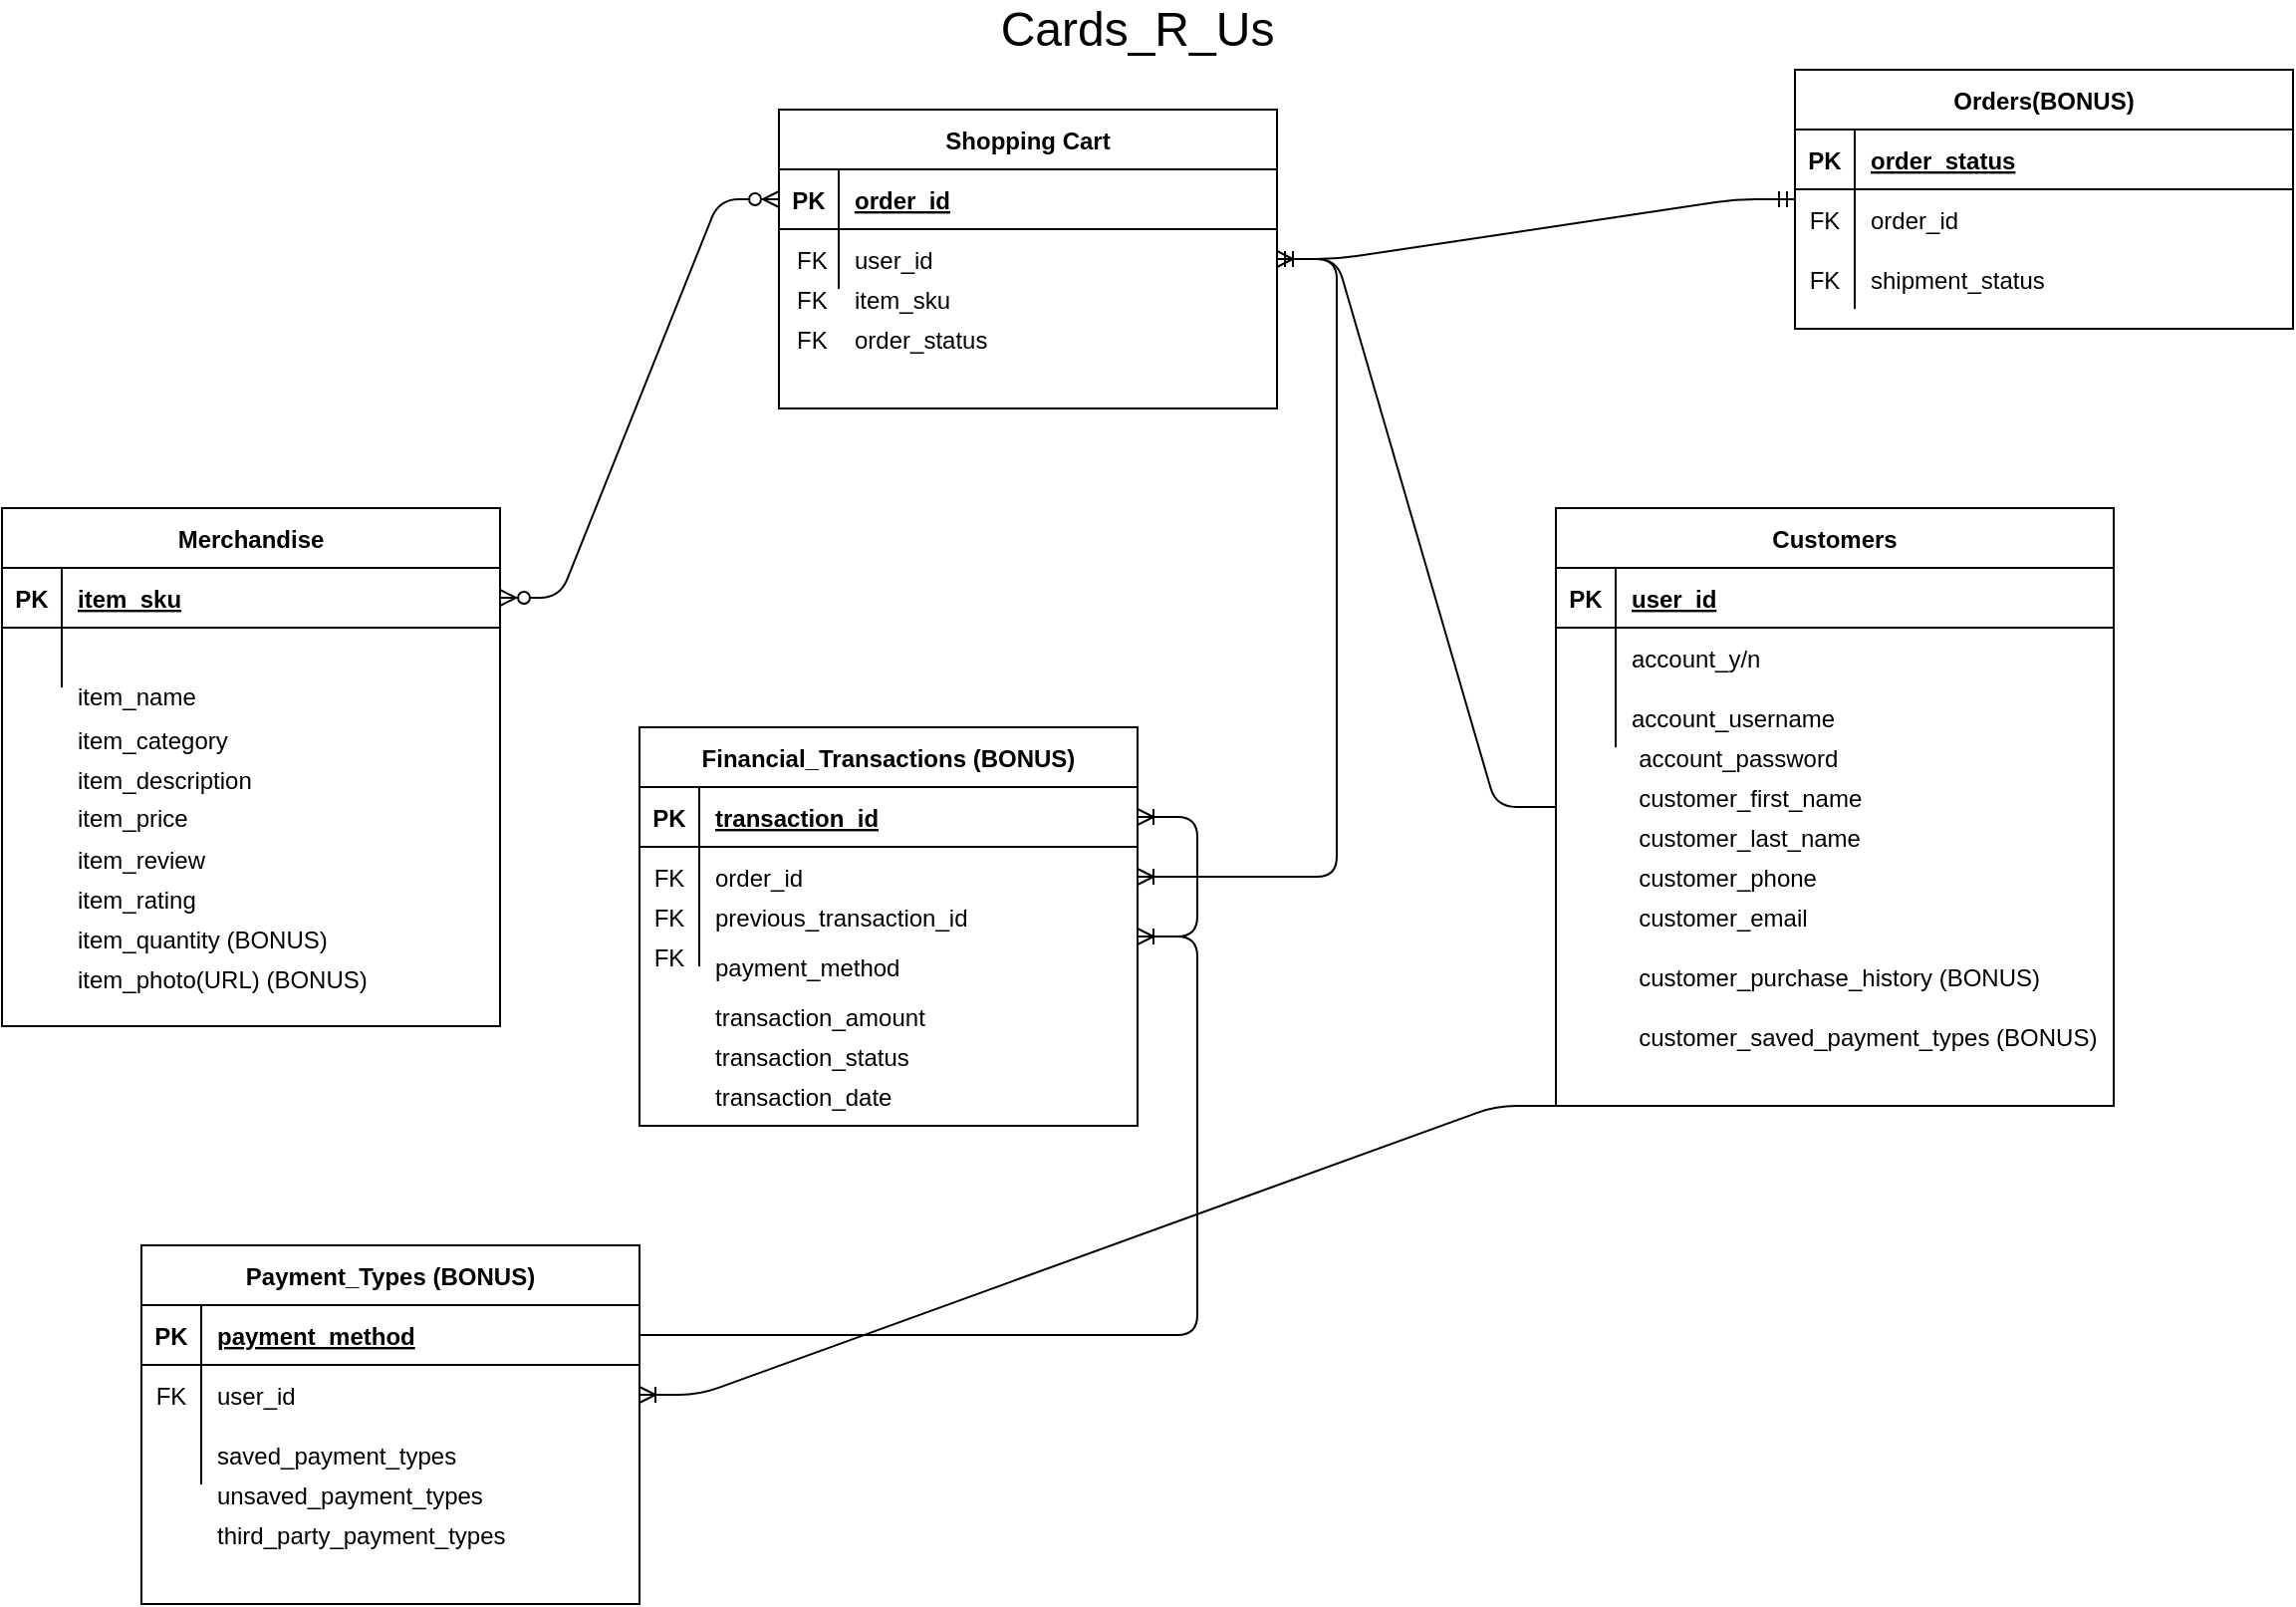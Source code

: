 <mxfile version="14.9.6" type="device"><diagram id="R2lEEEUBdFMjLlhIrx00" name="Page-1"><mxGraphModel dx="2062" dy="1122" grid="1" gridSize="10" guides="1" tooltips="1" connect="1" arrows="1" fold="1" page="1" pageScale="1" pageWidth="850" pageHeight="1100" math="0" shadow="0" extFonts="Permanent Marker^https://fonts.googleapis.com/css?family=Permanent+Marker"><root><mxCell id="0"/><mxCell id="1" parent="0"/><mxCell id="C-vyLk0tnHw3VtMMgP7b-2" value="Orders(BONUS)" style="shape=table;startSize=30;container=1;collapsible=1;childLayout=tableLayout;fixedRows=1;rowLines=0;fontStyle=1;align=center;resizeLast=1;" parent="1" vertex="1"><mxGeometry x="900" y="50" width="250" height="130" as="geometry"/></mxCell><mxCell id="C-vyLk0tnHw3VtMMgP7b-3" value="" style="shape=partialRectangle;collapsible=0;dropTarget=0;pointerEvents=0;fillColor=none;points=[[0,0.5],[1,0.5]];portConstraint=eastwest;top=0;left=0;right=0;bottom=1;" parent="C-vyLk0tnHw3VtMMgP7b-2" vertex="1"><mxGeometry y="30" width="250" height="30" as="geometry"/></mxCell><mxCell id="C-vyLk0tnHw3VtMMgP7b-4" value="PK" style="shape=partialRectangle;overflow=hidden;connectable=0;fillColor=none;top=0;left=0;bottom=0;right=0;fontStyle=1;" parent="C-vyLk0tnHw3VtMMgP7b-3" vertex="1"><mxGeometry width="30" height="30" as="geometry"/></mxCell><mxCell id="C-vyLk0tnHw3VtMMgP7b-5" value="order_status" style="shape=partialRectangle;overflow=hidden;connectable=0;fillColor=none;top=0;left=0;bottom=0;right=0;align=left;spacingLeft=6;fontStyle=5;" parent="C-vyLk0tnHw3VtMMgP7b-3" vertex="1"><mxGeometry x="30" width="220" height="30" as="geometry"/></mxCell><mxCell id="C-vyLk0tnHw3VtMMgP7b-6" value="" style="shape=partialRectangle;collapsible=0;dropTarget=0;pointerEvents=0;fillColor=none;points=[[0,0.5],[1,0.5]];portConstraint=eastwest;top=0;left=0;right=0;bottom=0;" parent="C-vyLk0tnHw3VtMMgP7b-2" vertex="1"><mxGeometry y="60" width="250" height="30" as="geometry"/></mxCell><mxCell id="C-vyLk0tnHw3VtMMgP7b-7" value="FK" style="shape=partialRectangle;overflow=hidden;connectable=0;fillColor=none;top=0;left=0;bottom=0;right=0;" parent="C-vyLk0tnHw3VtMMgP7b-6" vertex="1"><mxGeometry width="30" height="30" as="geometry"/></mxCell><mxCell id="C-vyLk0tnHw3VtMMgP7b-8" value="order_id" style="shape=partialRectangle;overflow=hidden;connectable=0;fillColor=none;top=0;left=0;bottom=0;right=0;align=left;spacingLeft=6;" parent="C-vyLk0tnHw3VtMMgP7b-6" vertex="1"><mxGeometry x="30" width="220" height="30" as="geometry"/></mxCell><mxCell id="C-vyLk0tnHw3VtMMgP7b-9" value="" style="shape=partialRectangle;collapsible=0;dropTarget=0;pointerEvents=0;fillColor=none;points=[[0,0.5],[1,0.5]];portConstraint=eastwest;top=0;left=0;right=0;bottom=0;" parent="C-vyLk0tnHw3VtMMgP7b-2" vertex="1"><mxGeometry y="90" width="250" height="30" as="geometry"/></mxCell><mxCell id="C-vyLk0tnHw3VtMMgP7b-10" value="FK" style="shape=partialRectangle;overflow=hidden;connectable=0;fillColor=none;top=0;left=0;bottom=0;right=0;" parent="C-vyLk0tnHw3VtMMgP7b-9" vertex="1"><mxGeometry width="30" height="30" as="geometry"/></mxCell><mxCell id="C-vyLk0tnHw3VtMMgP7b-11" value="shipment_status" style="shape=partialRectangle;overflow=hidden;connectable=0;fillColor=none;top=0;left=0;bottom=0;right=0;align=left;spacingLeft=6;" parent="C-vyLk0tnHw3VtMMgP7b-9" vertex="1"><mxGeometry x="30" width="220" height="30" as="geometry"/></mxCell><mxCell id="Nn_Ko6ct_sgZpcHspFca-77" value="" style="group" parent="1" vertex="1" connectable="0"><mxGeometry y="270" width="250" height="310" as="geometry"/></mxCell><mxCell id="Nn_Ko6ct_sgZpcHspFca-1" value="Merchandise" style="shape=table;startSize=30;container=1;collapsible=1;childLayout=tableLayout;fixedRows=1;rowLines=0;fontStyle=1;align=center;resizeLast=1;" parent="Nn_Ko6ct_sgZpcHspFca-77" vertex="1"><mxGeometry width="250" height="260" as="geometry"/></mxCell><mxCell id="Nn_Ko6ct_sgZpcHspFca-2" value="" style="shape=partialRectangle;collapsible=0;dropTarget=0;pointerEvents=0;fillColor=none;points=[[0,0.5],[1,0.5]];portConstraint=eastwest;top=0;left=0;right=0;bottom=1;" parent="Nn_Ko6ct_sgZpcHspFca-1" vertex="1"><mxGeometry y="30" width="250" height="30" as="geometry"/></mxCell><mxCell id="Nn_Ko6ct_sgZpcHspFca-3" value="PK" style="shape=partialRectangle;overflow=hidden;connectable=0;fillColor=none;top=0;left=0;bottom=0;right=0;fontStyle=1;" parent="Nn_Ko6ct_sgZpcHspFca-2" vertex="1"><mxGeometry width="30" height="30" as="geometry"/></mxCell><mxCell id="Nn_Ko6ct_sgZpcHspFca-4" value="item_sku" style="shape=partialRectangle;overflow=hidden;connectable=0;fillColor=none;top=0;left=0;bottom=0;right=0;align=left;spacingLeft=6;fontStyle=5;" parent="Nn_Ko6ct_sgZpcHspFca-2" vertex="1"><mxGeometry x="30" width="220" height="30" as="geometry"/></mxCell><mxCell id="Nn_Ko6ct_sgZpcHspFca-5" value="" style="shape=partialRectangle;collapsible=0;dropTarget=0;pointerEvents=0;fillColor=none;points=[[0,0.5],[1,0.5]];portConstraint=eastwest;top=0;left=0;right=0;bottom=0;" parent="Nn_Ko6ct_sgZpcHspFca-1" vertex="1"><mxGeometry y="60" width="250" height="30" as="geometry"/></mxCell><mxCell id="Nn_Ko6ct_sgZpcHspFca-6" value="" style="shape=partialRectangle;overflow=hidden;connectable=0;fillColor=none;top=0;left=0;bottom=0;right=0;" parent="Nn_Ko6ct_sgZpcHspFca-5" vertex="1"><mxGeometry width="30" height="30" as="geometry"/></mxCell><mxCell id="Nn_Ko6ct_sgZpcHspFca-7" value="" style="shape=partialRectangle;overflow=hidden;connectable=0;fillColor=none;top=0;left=0;bottom=0;right=0;align=left;spacingLeft=6;" parent="Nn_Ko6ct_sgZpcHspFca-5" vertex="1"><mxGeometry x="30" width="220" height="30" as="geometry"/></mxCell><mxCell id="iWZ-UPQgy2iSvA-t09K3-38" value="" style="group" parent="Nn_Ko6ct_sgZpcHspFca-77" vertex="1" connectable="0"><mxGeometry x="30" y="77.587" width="220" height="174.822" as="geometry"/></mxCell><mxCell id="iWZ-UPQgy2iSvA-t09K3-37" value="" style="group" parent="iWZ-UPQgy2iSvA-t09K3-38" vertex="1" connectable="0"><mxGeometry width="220" height="174.822" as="geometry"/></mxCell><mxCell id="Nn_Ko6ct_sgZpcHspFca-54" value="item_price" style="shape=partialRectangle;overflow=hidden;connectable=0;fillColor=none;top=0;left=0;bottom=0;right=0;align=left;spacingLeft=6;" parent="iWZ-UPQgy2iSvA-t09K3-37" vertex="1"><mxGeometry y="61.214" width="220" height="32.409" as="geometry"/></mxCell><mxCell id="iWZ-UPQgy2iSvA-t09K3-2" value="item_name" style="shape=partialRectangle;overflow=hidden;connectable=0;fillColor=none;top=0;left=0;bottom=0;right=0;align=left;spacingLeft=6;" parent="iWZ-UPQgy2iSvA-t09K3-37" vertex="1"><mxGeometry width="220" height="32.409" as="geometry"/></mxCell><mxCell id="iWZ-UPQgy2iSvA-t09K3-6" value="item_photo(URL) (BONUS)" style="shape=partialRectangle;overflow=hidden;connectable=0;fillColor=none;top=0;left=0;bottom=0;right=0;align=left;spacingLeft=6;" parent="iWZ-UPQgy2iSvA-t09K3-37" vertex="1"><mxGeometry y="142.413" width="220" height="32.409" as="geometry"/></mxCell><mxCell id="iWZ-UPQgy2iSvA-t09K3-8" value="item_rating" style="shape=partialRectangle;overflow=hidden;connectable=0;fillColor=none;top=0;left=0;bottom=0;right=0;align=left;spacingLeft=6;" parent="iWZ-UPQgy2iSvA-t09K3-37" vertex="1"><mxGeometry y="102.413" width="220" height="32.409" as="geometry"/></mxCell><mxCell id="iWZ-UPQgy2iSvA-t09K3-9" value="item_category" style="shape=partialRectangle;overflow=hidden;connectable=0;fillColor=none;top=0;left=0;bottom=0;right=0;align=left;spacingLeft=6;" parent="iWZ-UPQgy2iSvA-t09K3-37" vertex="1"><mxGeometry y="22.413" width="220" height="32.409" as="geometry"/></mxCell><mxCell id="Nn_Ko6ct_sgZpcHspFca-53" value="item_description" style="shape=partialRectangle;overflow=hidden;connectable=0;fillColor=none;top=0;left=0;bottom=0;right=0;align=left;spacingLeft=6;" parent="iWZ-UPQgy2iSvA-t09K3-38" vertex="1"><mxGeometry y="42.413" width="220" height="32.416" as="geometry"/></mxCell><mxCell id="iWZ-UPQgy2iSvA-t09K3-5" value="item_quantity (BONUS)" style="shape=partialRectangle;overflow=hidden;connectable=0;fillColor=none;top=0;left=0;bottom=0;right=0;align=left;spacingLeft=6;" parent="iWZ-UPQgy2iSvA-t09K3-38" vertex="1"><mxGeometry y="122.413" width="220" height="32.409" as="geometry"/></mxCell><mxCell id="iWZ-UPQgy2iSvA-t09K3-7" value="item_review" style="shape=partialRectangle;overflow=hidden;connectable=0;fillColor=none;top=0;left=0;bottom=0;right=0;align=left;spacingLeft=6;" parent="iWZ-UPQgy2iSvA-t09K3-38" vertex="1"><mxGeometry y="82.413" width="220" height="32.409" as="geometry"/></mxCell><mxCell id="Nn_Ko6ct_sgZpcHspFca-78" value="" style="group" parent="1" vertex="1" connectable="0"><mxGeometry x="780" y="270" width="280" height="300" as="geometry"/></mxCell><mxCell id="Nn_Ko6ct_sgZpcHspFca-76" value="" style="group" parent="Nn_Ko6ct_sgZpcHspFca-78" vertex="1" connectable="0"><mxGeometry width="280" height="300" as="geometry"/></mxCell><mxCell id="Nn_Ko6ct_sgZpcHspFca-67" value="" style="shape=partialRectangle;overflow=hidden;connectable=0;fillColor=none;top=0;left=0;bottom=0;right=0;align=left;spacingLeft=6;" parent="Nn_Ko6ct_sgZpcHspFca-76" vertex="1"><mxGeometry x="33.6" y="110" width="246.4" height="30" as="geometry"/></mxCell><mxCell id="Nn_Ko6ct_sgZpcHspFca-68" value="customer_first_name" style="shape=partialRectangle;overflow=hidden;connectable=0;fillColor=none;top=0;left=0;bottom=0;right=0;align=left;spacingLeft=6;" parent="Nn_Ko6ct_sgZpcHspFca-76" vertex="1"><mxGeometry x="33.6" y="130" width="246.4" height="30" as="geometry"/></mxCell><mxCell id="Nn_Ko6ct_sgZpcHspFca-69" value="customer_last_name" style="shape=partialRectangle;overflow=hidden;connectable=0;fillColor=none;top=0;left=0;bottom=0;right=0;align=left;spacingLeft=6;" parent="Nn_Ko6ct_sgZpcHspFca-76" vertex="1"><mxGeometry x="33.6" y="150" width="246.4" height="30" as="geometry"/></mxCell><mxCell id="Nn_Ko6ct_sgZpcHspFca-70" value="" style="shape=partialRectangle;overflow=hidden;connectable=0;fillColor=none;top=0;left=0;bottom=0;right=0;align=left;spacingLeft=6;" parent="Nn_Ko6ct_sgZpcHspFca-76" vertex="1"><mxGeometry x="33.6" y="170" width="246.4" height="30" as="geometry"/></mxCell><mxCell id="Nn_Ko6ct_sgZpcHspFca-71" value="customer_phone" style="shape=partialRectangle;overflow=hidden;connectable=0;fillColor=none;top=0;left=0;bottom=0;right=0;align=left;spacingLeft=6;" parent="Nn_Ko6ct_sgZpcHspFca-76" vertex="1"><mxGeometry x="33.6" y="170" width="246.4" height="30" as="geometry"/></mxCell><mxCell id="Nn_Ko6ct_sgZpcHspFca-72" value="customer_email" style="shape=partialRectangle;overflow=hidden;connectable=0;fillColor=none;top=0;left=0;bottom=0;right=0;align=left;spacingLeft=6;" parent="Nn_Ko6ct_sgZpcHspFca-76" vertex="1"><mxGeometry x="33.6" y="190" width="246.4" height="30" as="geometry"/></mxCell><mxCell id="Nn_Ko6ct_sgZpcHspFca-73" value="" style="shape=partialRectangle;overflow=hidden;connectable=0;fillColor=none;top=0;left=0;bottom=0;right=0;align=left;spacingLeft=6;" parent="Nn_Ko6ct_sgZpcHspFca-76" vertex="1"><mxGeometry x="33.6" y="230" width="246.4" height="30" as="geometry"/></mxCell><mxCell id="Nn_Ko6ct_sgZpcHspFca-74" value="customer_purchase_history (BONUS)" style="shape=partialRectangle;overflow=hidden;connectable=0;fillColor=none;top=0;left=0;bottom=0;right=0;align=left;spacingLeft=6;" parent="Nn_Ko6ct_sgZpcHspFca-76" vertex="1"><mxGeometry x="33.6" y="220" width="246.4" height="30" as="geometry"/></mxCell><mxCell id="Nn_Ko6ct_sgZpcHspFca-75" value="customer_saved_payment_types (BONUS)" style="shape=partialRectangle;overflow=hidden;connectable=0;fillColor=none;top=0;left=0;bottom=0;right=0;align=left;spacingLeft=6;" parent="Nn_Ko6ct_sgZpcHspFca-76" vertex="1"><mxGeometry x="33.6" y="250" width="246.4" height="30" as="geometry"/></mxCell><mxCell id="iWZ-UPQgy2iSvA-t09K3-4" value="account_password" style="shape=partialRectangle;overflow=hidden;connectable=0;fillColor=none;top=0;left=0;bottom=0;right=0;align=left;spacingLeft=6;" parent="Nn_Ko6ct_sgZpcHspFca-76" vertex="1"><mxGeometry x="33.6" y="110" width="246.4" height="30" as="geometry"/></mxCell><mxCell id="C-vyLk0tnHw3VtMMgP7b-13" value="Customers" style="shape=table;startSize=30;container=1;collapsible=1;childLayout=tableLayout;fixedRows=1;rowLines=0;fontStyle=1;align=center;resizeLast=1;" parent="Nn_Ko6ct_sgZpcHspFca-78" vertex="1"><mxGeometry width="280" height="300" as="geometry"/></mxCell><mxCell id="C-vyLk0tnHw3VtMMgP7b-14" value="" style="shape=partialRectangle;collapsible=0;dropTarget=0;pointerEvents=0;fillColor=none;points=[[0,0.5],[1,0.5]];portConstraint=eastwest;top=0;left=0;right=0;bottom=1;" parent="C-vyLk0tnHw3VtMMgP7b-13" vertex="1"><mxGeometry y="30" width="280" height="30" as="geometry"/></mxCell><mxCell id="C-vyLk0tnHw3VtMMgP7b-15" value="PK" style="shape=partialRectangle;overflow=hidden;connectable=0;fillColor=none;top=0;left=0;bottom=0;right=0;fontStyle=1;" parent="C-vyLk0tnHw3VtMMgP7b-14" vertex="1"><mxGeometry width="30" height="30" as="geometry"/></mxCell><mxCell id="C-vyLk0tnHw3VtMMgP7b-16" value="user_id" style="shape=partialRectangle;overflow=hidden;connectable=0;fillColor=none;top=0;left=0;bottom=0;right=0;align=left;spacingLeft=6;fontStyle=5;" parent="C-vyLk0tnHw3VtMMgP7b-14" vertex="1"><mxGeometry x="30" width="250" height="30" as="geometry"/></mxCell><mxCell id="C-vyLk0tnHw3VtMMgP7b-17" value="" style="shape=partialRectangle;collapsible=0;dropTarget=0;pointerEvents=0;fillColor=none;points=[[0,0.5],[1,0.5]];portConstraint=eastwest;top=0;left=0;right=0;bottom=0;" parent="C-vyLk0tnHw3VtMMgP7b-13" vertex="1"><mxGeometry y="60" width="280" height="30" as="geometry"/></mxCell><mxCell id="C-vyLk0tnHw3VtMMgP7b-18" value="" style="shape=partialRectangle;overflow=hidden;connectable=0;fillColor=none;top=0;left=0;bottom=0;right=0;" parent="C-vyLk0tnHw3VtMMgP7b-17" vertex="1"><mxGeometry width="30" height="30" as="geometry"/></mxCell><mxCell id="C-vyLk0tnHw3VtMMgP7b-19" value="account_y/n" style="shape=partialRectangle;overflow=hidden;connectable=0;fillColor=none;top=0;left=0;bottom=0;right=0;align=left;spacingLeft=6;" parent="C-vyLk0tnHw3VtMMgP7b-17" vertex="1"><mxGeometry x="30" width="250" height="30" as="geometry"/></mxCell><mxCell id="C-vyLk0tnHw3VtMMgP7b-20" value="" style="shape=partialRectangle;collapsible=0;dropTarget=0;pointerEvents=0;fillColor=none;points=[[0,0.5],[1,0.5]];portConstraint=eastwest;top=0;left=0;right=0;bottom=0;" parent="C-vyLk0tnHw3VtMMgP7b-13" vertex="1"><mxGeometry y="90" width="280" height="30" as="geometry"/></mxCell><mxCell id="C-vyLk0tnHw3VtMMgP7b-21" value="" style="shape=partialRectangle;overflow=hidden;connectable=0;fillColor=none;top=0;left=0;bottom=0;right=0;" parent="C-vyLk0tnHw3VtMMgP7b-20" vertex="1"><mxGeometry width="30" height="30" as="geometry"/></mxCell><mxCell id="C-vyLk0tnHw3VtMMgP7b-22" value="account_username" style="shape=partialRectangle;overflow=hidden;connectable=0;fillColor=none;top=0;left=0;bottom=0;right=0;align=left;spacingLeft=6;" parent="C-vyLk0tnHw3VtMMgP7b-20" vertex="1"><mxGeometry x="30" width="250" height="30" as="geometry"/></mxCell><mxCell id="Nn_Ko6ct_sgZpcHspFca-79" value="" style="group" parent="1" vertex="1" connectable="0"><mxGeometry x="390" y="70" width="340" height="370" as="geometry"/></mxCell><mxCell id="Nn_Ko6ct_sgZpcHspFca-8" value="Shopping Cart" style="shape=table;startSize=30;container=1;collapsible=1;childLayout=tableLayout;fixedRows=1;rowLines=0;fontStyle=1;align=center;resizeLast=1;" parent="Nn_Ko6ct_sgZpcHspFca-79" vertex="1"><mxGeometry width="250" height="150" as="geometry"/></mxCell><mxCell id="Nn_Ko6ct_sgZpcHspFca-9" value="" style="shape=partialRectangle;collapsible=0;dropTarget=0;pointerEvents=0;fillColor=none;points=[[0,0.5],[1,0.5]];portConstraint=eastwest;top=0;left=0;right=0;bottom=1;" parent="Nn_Ko6ct_sgZpcHspFca-8" vertex="1"><mxGeometry y="30" width="250" height="30" as="geometry"/></mxCell><mxCell id="Nn_Ko6ct_sgZpcHspFca-10" value="PK" style="shape=partialRectangle;overflow=hidden;connectable=0;fillColor=none;top=0;left=0;bottom=0;right=0;fontStyle=1;" parent="Nn_Ko6ct_sgZpcHspFca-9" vertex="1"><mxGeometry width="30" height="30" as="geometry"/></mxCell><mxCell id="Nn_Ko6ct_sgZpcHspFca-11" value="order_id" style="shape=partialRectangle;overflow=hidden;connectable=0;fillColor=none;top=0;left=0;bottom=0;right=0;align=left;spacingLeft=6;fontStyle=5;" parent="Nn_Ko6ct_sgZpcHspFca-9" vertex="1"><mxGeometry x="30" width="220" height="30" as="geometry"/></mxCell><mxCell id="Nn_Ko6ct_sgZpcHspFca-12" value="" style="shape=partialRectangle;collapsible=0;dropTarget=0;pointerEvents=0;fillColor=none;points=[[0,0.5],[1,0.5]];portConstraint=eastwest;top=0;left=0;right=0;bottom=0;" parent="Nn_Ko6ct_sgZpcHspFca-8" vertex="1"><mxGeometry y="60" width="250" height="30" as="geometry"/></mxCell><mxCell id="Nn_Ko6ct_sgZpcHspFca-13" value="" style="shape=partialRectangle;overflow=hidden;connectable=0;fillColor=none;top=0;left=0;bottom=0;right=0;" parent="Nn_Ko6ct_sgZpcHspFca-12" vertex="1"><mxGeometry width="30" height="30" as="geometry"/></mxCell><mxCell id="Nn_Ko6ct_sgZpcHspFca-14" value="user_id" style="shape=partialRectangle;overflow=hidden;connectable=0;fillColor=none;top=0;left=0;bottom=0;right=0;align=left;spacingLeft=6;" parent="Nn_Ko6ct_sgZpcHspFca-12" vertex="1"><mxGeometry x="30" width="220" height="30" as="geometry"/></mxCell><mxCell id="Nn_Ko6ct_sgZpcHspFca-59" value=" FK" style="shape=partialRectangle;overflow=hidden;connectable=0;fillColor=none;top=0;left=0;bottom=0;right=0;" parent="Nn_Ko6ct_sgZpcHspFca-79" vertex="1"><mxGeometry y="60" width="30" height="30" as="geometry"/></mxCell><mxCell id="Nn_Ko6ct_sgZpcHspFca-60" value="item_sku" style="shape=partialRectangle;overflow=hidden;connectable=0;fillColor=none;top=0;left=0;bottom=0;right=0;align=left;spacingLeft=6;" parent="Nn_Ko6ct_sgZpcHspFca-79" vertex="1"><mxGeometry x="30" y="80" width="220" height="30" as="geometry"/></mxCell><mxCell id="Nn_Ko6ct_sgZpcHspFca-62" value="" style="shape=partialRectangle;overflow=hidden;connectable=0;fillColor=none;top=0;left=0;bottom=0;right=0;align=left;spacingLeft=6;" parent="Nn_Ko6ct_sgZpcHspFca-79" vertex="1"><mxGeometry x="30" y="140" width="220" height="30" as="geometry"/></mxCell><mxCell id="Nn_Ko6ct_sgZpcHspFca-65" value=" FK" style="shape=partialRectangle;overflow=hidden;connectable=0;fillColor=none;top=0;left=0;bottom=0;right=0;" parent="Nn_Ko6ct_sgZpcHspFca-79" vertex="1"><mxGeometry y="80" width="30" height="30" as="geometry"/></mxCell><mxCell id="Nn_Ko6ct_sgZpcHspFca-92" value="order_status" style="shape=partialRectangle;overflow=hidden;connectable=0;fillColor=none;top=0;left=0;bottom=0;right=0;align=left;spacingLeft=6;" parent="Nn_Ko6ct_sgZpcHspFca-79" vertex="1"><mxGeometry x="30" y="100" width="220" height="30" as="geometry"/></mxCell><mxCell id="Nn_Ko6ct_sgZpcHspFca-93" value=" FK" style="shape=partialRectangle;overflow=hidden;connectable=0;fillColor=none;top=0;left=0;bottom=0;right=0;" parent="Nn_Ko6ct_sgZpcHspFca-79" vertex="1"><mxGeometry y="100" width="30" height="30" as="geometry"/></mxCell><mxCell id="Nn_Ko6ct_sgZpcHspFca-89" value="" style="edgeStyle=entityRelationEdgeStyle;fontSize=12;html=1;endArrow=ERoneToMany;" parent="1" source="C-vyLk0tnHw3VtMMgP7b-13" target="Nn_Ko6ct_sgZpcHspFca-8" edge="1"><mxGeometry width="100" height="100" relative="1" as="geometry"><mxPoint x="410" y="380" as="sourcePoint"/><mxPoint x="480" y="270" as="targetPoint"/></mxGeometry></mxCell><mxCell id="Nn_Ko6ct_sgZpcHspFca-96" value="" style="edgeStyle=entityRelationEdgeStyle;fontSize=12;html=1;endArrow=ERmandOne;startArrow=ERmandOne;" parent="1" source="C-vyLk0tnHw3VtMMgP7b-2" target="Nn_Ko6ct_sgZpcHspFca-8" edge="1"><mxGeometry width="100" height="100" relative="1" as="geometry"><mxPoint x="370" y="540" as="sourcePoint"/><mxPoint x="470" y="440" as="targetPoint"/></mxGeometry></mxCell><mxCell id="Nn_Ko6ct_sgZpcHspFca-131" value="" style="edgeStyle=entityRelationEdgeStyle;fontSize=12;html=1;endArrow=ERoneToMany;exitX=0;exitY=1;exitDx=0;exitDy=0;" parent="1" source="C-vyLk0tnHw3VtMMgP7b-13" target="Nn_Ko6ct_sgZpcHspFca-122" edge="1"><mxGeometry width="100" height="100" relative="1" as="geometry"><mxPoint x="750" y="420" as="sourcePoint"/><mxPoint x="470" y="440" as="targetPoint"/></mxGeometry></mxCell><mxCell id="Nn_Ko6ct_sgZpcHspFca-132" value="" style="edgeStyle=entityRelationEdgeStyle;fontSize=12;html=1;endArrow=ERoneToMany;" parent="1" source="Nn_Ko6ct_sgZpcHspFca-119" target="Nn_Ko6ct_sgZpcHspFca-108" edge="1"><mxGeometry width="100" height="100" relative="1" as="geometry"><mxPoint x="710.0" y="645" as="sourcePoint"/><mxPoint x="360" y="471" as="targetPoint"/></mxGeometry></mxCell><mxCell id="44z59nxVM1u8SPGhouei-2" value="" style="group" parent="1" vertex="1" connectable="0"><mxGeometry x="70" y="640" width="250" height="180" as="geometry"/></mxCell><mxCell id="Nn_Ko6ct_sgZpcHspFca-118" value="Payment_Types (BONUS)" style="shape=table;startSize=30;container=1;collapsible=1;childLayout=tableLayout;fixedRows=1;rowLines=0;fontStyle=1;align=center;resizeLast=1;" parent="44z59nxVM1u8SPGhouei-2" vertex="1"><mxGeometry width="250" height="180" as="geometry"/></mxCell><mxCell id="Nn_Ko6ct_sgZpcHspFca-119" value="" style="shape=partialRectangle;collapsible=0;dropTarget=0;pointerEvents=0;fillColor=none;points=[[0,0.5],[1,0.5]];portConstraint=eastwest;top=0;left=0;right=0;bottom=1;" parent="Nn_Ko6ct_sgZpcHspFca-118" vertex="1"><mxGeometry y="30" width="250" height="30" as="geometry"/></mxCell><mxCell id="Nn_Ko6ct_sgZpcHspFca-120" value="PK" style="shape=partialRectangle;overflow=hidden;connectable=0;fillColor=none;top=0;left=0;bottom=0;right=0;fontStyle=1;" parent="Nn_Ko6ct_sgZpcHspFca-119" vertex="1"><mxGeometry width="30" height="30" as="geometry"/></mxCell><mxCell id="Nn_Ko6ct_sgZpcHspFca-121" value="payment_method" style="shape=partialRectangle;overflow=hidden;connectable=0;fillColor=none;top=0;left=0;bottom=0;right=0;align=left;spacingLeft=6;fontStyle=5;" parent="Nn_Ko6ct_sgZpcHspFca-119" vertex="1"><mxGeometry x="30" width="220" height="30" as="geometry"/></mxCell><mxCell id="Nn_Ko6ct_sgZpcHspFca-122" value="" style="shape=partialRectangle;collapsible=0;dropTarget=0;pointerEvents=0;fillColor=none;points=[[0,0.5],[1,0.5]];portConstraint=eastwest;top=0;left=0;right=0;bottom=0;" parent="Nn_Ko6ct_sgZpcHspFca-118" vertex="1"><mxGeometry y="60" width="250" height="30" as="geometry"/></mxCell><mxCell id="Nn_Ko6ct_sgZpcHspFca-123" value="FK" style="shape=partialRectangle;overflow=hidden;connectable=0;fillColor=none;top=0;left=0;bottom=0;right=0;" parent="Nn_Ko6ct_sgZpcHspFca-122" vertex="1"><mxGeometry width="30" height="30" as="geometry"/></mxCell><mxCell id="Nn_Ko6ct_sgZpcHspFca-124" value="user_id" style="shape=partialRectangle;overflow=hidden;connectable=0;fillColor=none;top=0;left=0;bottom=0;right=0;align=left;spacingLeft=6;" parent="Nn_Ko6ct_sgZpcHspFca-122" vertex="1"><mxGeometry x="30" width="220" height="30" as="geometry"/></mxCell><mxCell id="Nn_Ko6ct_sgZpcHspFca-125" value="" style="shape=partialRectangle;collapsible=0;dropTarget=0;pointerEvents=0;fillColor=none;points=[[0,0.5],[1,0.5]];portConstraint=eastwest;top=0;left=0;right=0;bottom=0;" parent="Nn_Ko6ct_sgZpcHspFca-118" vertex="1"><mxGeometry y="90" width="250" height="30" as="geometry"/></mxCell><mxCell id="Nn_Ko6ct_sgZpcHspFca-126" value="" style="shape=partialRectangle;overflow=hidden;connectable=0;fillColor=none;top=0;left=0;bottom=0;right=0;" parent="Nn_Ko6ct_sgZpcHspFca-125" vertex="1"><mxGeometry width="30" height="30" as="geometry"/></mxCell><mxCell id="Nn_Ko6ct_sgZpcHspFca-127" value="saved_payment_types" style="shape=partialRectangle;overflow=hidden;connectable=0;fillColor=none;top=0;left=0;bottom=0;right=0;align=left;spacingLeft=6;" parent="Nn_Ko6ct_sgZpcHspFca-125" vertex="1"><mxGeometry x="30" width="220" height="30" as="geometry"/></mxCell><mxCell id="Nn_Ko6ct_sgZpcHspFca-128" value="unsaved_payment_types" style="shape=partialRectangle;overflow=hidden;connectable=0;fillColor=none;top=0;left=0;bottom=0;right=0;align=left;spacingLeft=6;" parent="44z59nxVM1u8SPGhouei-2" vertex="1"><mxGeometry x="30" y="110" width="220" height="30" as="geometry"/></mxCell><mxCell id="Nn_Ko6ct_sgZpcHspFca-133" value="third_party_payment_types" style="shape=partialRectangle;overflow=hidden;connectable=0;fillColor=none;top=0;left=0;bottom=0;right=0;align=left;spacingLeft=6;" parent="44z59nxVM1u8SPGhouei-2" vertex="1"><mxGeometry x="30" y="130" width="220" height="30" as="geometry"/></mxCell><mxCell id="iWZ-UPQgy2iSvA-t09K3-3" value="&lt;font style=&quot;font-size: 24px&quot;&gt;Cards_R_Us&lt;/font&gt;" style="text;html=1;strokeColor=none;fillColor=none;align=center;verticalAlign=middle;whiteSpace=wrap;rounded=0;" parent="1" vertex="1"><mxGeometry x="550" y="20" width="40" height="20" as="geometry"/></mxCell><mxCell id="iWZ-UPQgy2iSvA-t09K3-15" value="" style="edgeStyle=entityRelationEdgeStyle;fontSize=12;html=1;endArrow=ERzeroToMany;endFill=1;startArrow=ERzeroToMany;entryX=0;entryY=0.5;entryDx=0;entryDy=0;" parent="1" source="Nn_Ko6ct_sgZpcHspFca-2" target="Nn_Ko6ct_sgZpcHspFca-9" edge="1"><mxGeometry width="100" height="100" relative="1" as="geometry"><mxPoint x="90" y="190" as="sourcePoint"/><mxPoint x="190" y="90" as="targetPoint"/></mxGeometry></mxCell><mxCell id="iWZ-UPQgy2iSvA-t09K3-39" value="" style="group" parent="1" vertex="1" connectable="0"><mxGeometry x="350" y="400" width="250" height="200" as="geometry"/></mxCell><mxCell id="iWZ-UPQgy2iSvA-t09K3-40" value="" style="group" parent="iWZ-UPQgy2iSvA-t09K3-39" vertex="1" connectable="0"><mxGeometry x="-30" y="-20" width="250" height="200" as="geometry"/></mxCell><mxCell id="Nn_Ko6ct_sgZpcHspFca-101" value="Financial_Transactions (BONUS)" style="shape=table;startSize=30;container=1;collapsible=1;childLayout=tableLayout;fixedRows=1;rowLines=0;fontStyle=1;align=center;resizeLast=1;" parent="iWZ-UPQgy2iSvA-t09K3-40" vertex="1"><mxGeometry width="250" height="200" as="geometry"/></mxCell><mxCell id="Nn_Ko6ct_sgZpcHspFca-102" value="" style="shape=partialRectangle;collapsible=0;dropTarget=0;pointerEvents=0;fillColor=none;points=[[0,0.5],[1,0.5]];portConstraint=eastwest;top=0;left=0;right=0;bottom=1;" parent="Nn_Ko6ct_sgZpcHspFca-101" vertex="1"><mxGeometry y="30" width="250" height="30" as="geometry"/></mxCell><mxCell id="Nn_Ko6ct_sgZpcHspFca-103" value="PK" style="shape=partialRectangle;overflow=hidden;connectable=0;fillColor=none;top=0;left=0;bottom=0;right=0;fontStyle=1;" parent="Nn_Ko6ct_sgZpcHspFca-102" vertex="1"><mxGeometry width="30" height="30" as="geometry"/></mxCell><mxCell id="Nn_Ko6ct_sgZpcHspFca-104" value="transaction_id" style="shape=partialRectangle;overflow=hidden;connectable=0;fillColor=none;top=0;left=0;bottom=0;right=0;align=left;spacingLeft=6;fontStyle=5;" parent="Nn_Ko6ct_sgZpcHspFca-102" vertex="1"><mxGeometry x="30" width="220" height="30" as="geometry"/></mxCell><mxCell id="Nn_Ko6ct_sgZpcHspFca-105" value="" style="shape=partialRectangle;collapsible=0;dropTarget=0;pointerEvents=0;fillColor=none;points=[[0,0.5],[1,0.5]];portConstraint=eastwest;top=0;left=0;right=0;bottom=0;" parent="Nn_Ko6ct_sgZpcHspFca-101" vertex="1"><mxGeometry y="60" width="250" height="30" as="geometry"/></mxCell><mxCell id="Nn_Ko6ct_sgZpcHspFca-106" value="FK" style="shape=partialRectangle;overflow=hidden;connectable=0;fillColor=none;top=0;left=0;bottom=0;right=0;" parent="Nn_Ko6ct_sgZpcHspFca-105" vertex="1"><mxGeometry width="30" height="30" as="geometry"/></mxCell><mxCell id="Nn_Ko6ct_sgZpcHspFca-107" value="order_id" style="shape=partialRectangle;overflow=hidden;connectable=0;fillColor=none;top=0;left=0;bottom=0;right=0;align=left;spacingLeft=6;" parent="Nn_Ko6ct_sgZpcHspFca-105" vertex="1"><mxGeometry x="30" width="220" height="30" as="geometry"/></mxCell><mxCell id="Nn_Ko6ct_sgZpcHspFca-108" value="" style="shape=partialRectangle;collapsible=0;dropTarget=0;pointerEvents=0;fillColor=none;points=[[0,0.5],[1,0.5]];portConstraint=eastwest;top=0;left=0;right=0;bottom=0;" parent="Nn_Ko6ct_sgZpcHspFca-101" vertex="1"><mxGeometry y="90" width="250" height="30" as="geometry"/></mxCell><mxCell id="Nn_Ko6ct_sgZpcHspFca-109" value="" style="shape=partialRectangle;overflow=hidden;connectable=0;fillColor=none;top=0;left=0;bottom=0;right=0;" parent="Nn_Ko6ct_sgZpcHspFca-108" vertex="1"><mxGeometry width="30" height="30" as="geometry"/></mxCell><mxCell id="Nn_Ko6ct_sgZpcHspFca-110" value="" style="shape=partialRectangle;overflow=hidden;connectable=0;fillColor=none;top=0;left=0;bottom=0;right=0;align=left;spacingLeft=6;" parent="Nn_Ko6ct_sgZpcHspFca-108" vertex="1"><mxGeometry x="30" width="220" height="30" as="geometry"/></mxCell><mxCell id="Nn_Ko6ct_sgZpcHspFca-116" value="" style="edgeStyle=entityRelationEdgeStyle;fontSize=12;html=1;endArrow=ERoneToMany;" parent="Nn_Ko6ct_sgZpcHspFca-101" source="Nn_Ko6ct_sgZpcHspFca-108" target="Nn_Ko6ct_sgZpcHspFca-102" edge="1"><mxGeometry width="100" height="100" relative="1" as="geometry"><mxPoint x="260" y="100" as="sourcePoint"/><mxPoint x="250" y="260" as="targetPoint"/><Array as="points"><mxPoint x="200" y="190"/></Array></mxGeometry></mxCell><mxCell id="Nn_Ko6ct_sgZpcHspFca-135" value="" style="group" parent="iWZ-UPQgy2iSvA-t09K3-40" vertex="1" connectable="0"><mxGeometry width="250" height="200" as="geometry"/></mxCell><mxCell id="Nn_Ko6ct_sgZpcHspFca-134" value="" style="group" parent="Nn_Ko6ct_sgZpcHspFca-135" vertex="1" connectable="0"><mxGeometry width="250" height="200" as="geometry"/></mxCell><mxCell id="Nn_Ko6ct_sgZpcHspFca-115" value="transaction_date" style="shape=partialRectangle;overflow=hidden;connectable=0;fillColor=none;top=0;left=0;bottom=0;right=0;align=left;spacingLeft=6;" parent="Nn_Ko6ct_sgZpcHspFca-134" vertex="1"><mxGeometry x="30" y="170" width="220" height="30" as="geometry"/></mxCell><mxCell id="Nn_Ko6ct_sgZpcHspFca-112" value="previous_transaction_id" style="shape=partialRectangle;overflow=hidden;connectable=0;fillColor=none;top=0;left=0;bottom=0;right=0;align=left;spacingLeft=6;" parent="Nn_Ko6ct_sgZpcHspFca-134" vertex="1"><mxGeometry x="30" y="80" width="220" height="30" as="geometry"/></mxCell><mxCell id="Nn_Ko6ct_sgZpcHspFca-113" value="transaction_amount" style="shape=partialRectangle;overflow=hidden;connectable=0;fillColor=none;top=0;left=0;bottom=0;right=0;align=left;spacingLeft=6;" parent="Nn_Ko6ct_sgZpcHspFca-134" vertex="1"><mxGeometry x="30" y="130" width="220" height="30" as="geometry"/></mxCell><mxCell id="Nn_Ko6ct_sgZpcHspFca-114" value="transaction_status" style="shape=partialRectangle;overflow=hidden;connectable=0;fillColor=none;top=0;left=0;bottom=0;right=0;align=left;spacingLeft=6;" parent="Nn_Ko6ct_sgZpcHspFca-134" vertex="1"><mxGeometry x="30" y="150" width="220" height="30" as="geometry"/></mxCell><mxCell id="Nn_Ko6ct_sgZpcHspFca-129" value="payment_method" style="shape=partialRectangle;overflow=hidden;connectable=0;fillColor=none;top=0;left=0;bottom=0;right=0;align=left;spacingLeft=6;" parent="Nn_Ko6ct_sgZpcHspFca-134" vertex="1"><mxGeometry x="30" y="105" width="220" height="30" as="geometry"/></mxCell><mxCell id="Nn_Ko6ct_sgZpcHspFca-136" value="" style="group" parent="Nn_Ko6ct_sgZpcHspFca-134" vertex="1" connectable="0"><mxGeometry width="250" height="200" as="geometry"/></mxCell><mxCell id="Nn_Ko6ct_sgZpcHspFca-117" value="FK" style="shape=partialRectangle;overflow=hidden;connectable=0;fillColor=none;top=0;left=0;bottom=0;right=0;" parent="Nn_Ko6ct_sgZpcHspFca-136" vertex="1"><mxGeometry y="80" width="30" height="30" as="geometry"/></mxCell><mxCell id="Nn_Ko6ct_sgZpcHspFca-130" value="FK" style="shape=partialRectangle;overflow=hidden;connectable=0;fillColor=none;top=0;left=0;bottom=0;right=0;" parent="Nn_Ko6ct_sgZpcHspFca-135" vertex="1"><mxGeometry y="100" width="30" height="30" as="geometry"/></mxCell><mxCell id="Nn_Ko6ct_sgZpcHspFca-111" value="" style="edgeStyle=entityRelationEdgeStyle;fontSize=12;html=1;endArrow=ERoneToMany;" parent="1" source="Nn_Ko6ct_sgZpcHspFca-8" target="Nn_Ko6ct_sgZpcHspFca-105" edge="1"><mxGeometry width="100" height="100" relative="1" as="geometry"><mxPoint x="330" y="490" as="sourcePoint"/><mxPoint x="430" y="390" as="targetPoint"/></mxGeometry></mxCell></root></mxGraphModel></diagram></mxfile>
